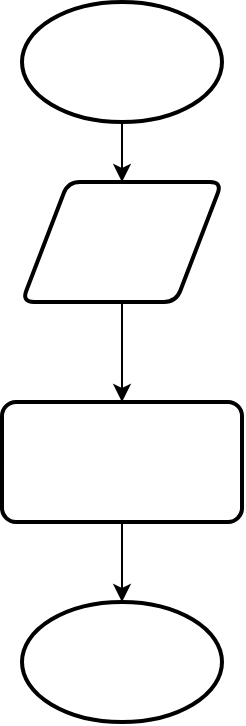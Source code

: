 <mxfile version="25.0.2">
  <diagram name="Page-1" id="yts5QJ1NrTx472uRR71K">
    <mxGraphModel dx="714" dy="418" grid="1" gridSize="10" guides="1" tooltips="1" connect="1" arrows="1" fold="1" page="1" pageScale="1" pageWidth="850" pageHeight="1100" math="0" shadow="0">
      <root>
        <mxCell id="0" />
        <mxCell id="1" parent="0" />
        <mxCell id="Ut3LZJAfOfqGKLxbmX37-8" value="" style="edgeStyle=orthogonalEdgeStyle;rounded=0;orthogonalLoop=1;jettySize=auto;html=1;fontSize=15;" edge="1" parent="1" source="Ut3LZJAfOfqGKLxbmX37-2" target="Ut3LZJAfOfqGKLxbmX37-3">
          <mxGeometry relative="1" as="geometry" />
        </mxCell>
        <mxCell id="Ut3LZJAfOfqGKLxbmX37-2" value="&lt;span style=&quot;color: rgb(255, 255, 255);&quot;&gt;Nhập a, b&lt;/span&gt;" style="shape=parallelogram;html=1;strokeWidth=2;perimeter=parallelogramPerimeter;whiteSpace=wrap;rounded=1;arcSize=12;size=0.23;fontSize=15;" vertex="1" parent="1">
          <mxGeometry x="230" y="160" width="100" height="60" as="geometry" />
        </mxCell>
        <mxCell id="Ut3LZJAfOfqGKLxbmX37-9" value="" style="edgeStyle=orthogonalEdgeStyle;rounded=0;orthogonalLoop=1;jettySize=auto;html=1;fontSize=15;" edge="1" parent="1" source="Ut3LZJAfOfqGKLxbmX37-3" target="Ut3LZJAfOfqGKLxbmX37-4">
          <mxGeometry relative="1" as="geometry" />
        </mxCell>
        <mxCell id="Ut3LZJAfOfqGKLxbmX37-3" value="&lt;span style=&quot;color: rgb(255, 255, 255);&quot;&gt;In ra tổng a+ b&lt;/span&gt;" style="rounded=1;whiteSpace=wrap;html=1;absoluteArcSize=1;arcSize=14;strokeWidth=2;fontSize=15;" vertex="1" parent="1">
          <mxGeometry x="220" y="270" width="120" height="60" as="geometry" />
        </mxCell>
        <mxCell id="Ut3LZJAfOfqGKLxbmX37-4" value="&lt;span style=&quot;color: rgb(255, 255, 255);&quot;&gt;End&lt;/span&gt;" style="strokeWidth=2;html=1;shape=mxgraph.flowchart.start_1;whiteSpace=wrap;fontSize=15;" vertex="1" parent="1">
          <mxGeometry x="230" y="370" width="100" height="60" as="geometry" />
        </mxCell>
        <mxCell id="Ut3LZJAfOfqGKLxbmX37-7" value="" style="edgeStyle=orthogonalEdgeStyle;rounded=0;orthogonalLoop=1;jettySize=auto;html=1;fontSize=15;" edge="1" parent="1" source="Ut3LZJAfOfqGKLxbmX37-6" target="Ut3LZJAfOfqGKLxbmX37-2">
          <mxGeometry relative="1" as="geometry" />
        </mxCell>
        <mxCell id="Ut3LZJAfOfqGKLxbmX37-6" value="&lt;span style=&quot;color: rgb(255, 255, 255);&quot;&gt;Start&lt;/span&gt;" style="strokeWidth=2;html=1;shape=mxgraph.flowchart.start_1;whiteSpace=wrap;fontSize=15;" vertex="1" parent="1">
          <mxGeometry x="230" y="70" width="100" height="60" as="geometry" />
        </mxCell>
      </root>
    </mxGraphModel>
  </diagram>
</mxfile>
